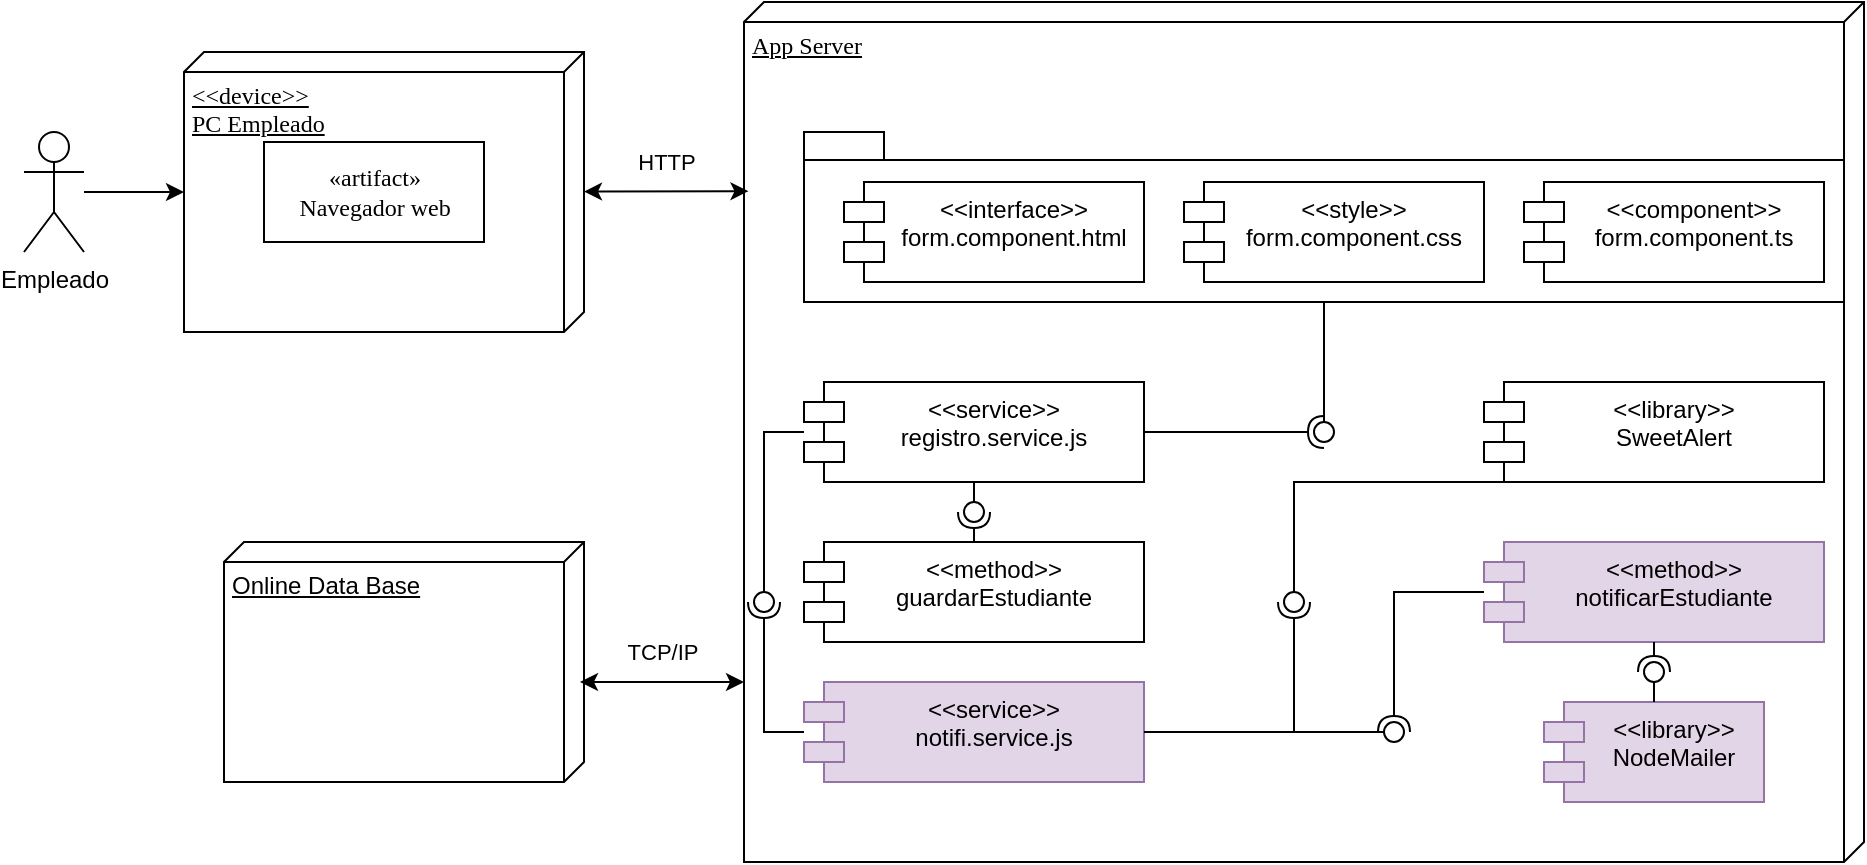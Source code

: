 <mxfile version="22.1.3" type="github">
  <diagram name="Page-1" id="5f0bae14-7c28-e335-631c-24af17079c00">
    <mxGraphModel dx="1687" dy="853" grid="1" gridSize="10" guides="1" tooltips="1" connect="1" arrows="1" fold="1" page="1" pageScale="1" pageWidth="1100" pageHeight="850" background="none" math="0" shadow="0">
      <root>
        <mxCell id="0" />
        <mxCell id="1" parent="0" />
        <mxCell id="39150e848f15840c-1" value="&amp;lt;&amp;lt;device&amp;gt;&amp;gt;&lt;br&gt;PC Empleado" style="verticalAlign=top;align=left;spacingTop=8;spacingLeft=2;spacingRight=12;shape=cube;size=10;direction=south;fontStyle=4;html=1;rounded=0;shadow=0;comic=0;labelBackgroundColor=none;strokeWidth=1;fontFamily=Verdana;fontSize=12" parent="1" vertex="1">
          <mxGeometry x="120" y="95" width="200" height="140" as="geometry" />
        </mxCell>
        <mxCell id="39150e848f15840c-2" value="App Server" style="verticalAlign=top;align=left;spacingTop=8;spacingLeft=2;spacingRight=12;shape=cube;size=10;direction=south;fontStyle=4;html=1;rounded=0;shadow=0;comic=0;labelBackgroundColor=none;strokeWidth=1;fontFamily=Verdana;fontSize=12" parent="1" vertex="1">
          <mxGeometry x="400" y="70" width="560" height="430" as="geometry" />
        </mxCell>
        <mxCell id="39150e848f15840c-4" value="«artifact»&lt;br&gt;Navegador web" style="html=1;rounded=0;shadow=0;comic=0;labelBackgroundColor=none;strokeWidth=1;fontFamily=Verdana;fontSize=12;align=center;" parent="1" vertex="1">
          <mxGeometry x="160" y="140" width="110" height="50" as="geometry" />
        </mxCell>
        <mxCell id="j6kh5TIL4cwImSu9_BoX-1" value="Empleado" style="shape=umlActor;verticalLabelPosition=bottom;verticalAlign=top;html=1;outlineConnect=0;" vertex="1" parent="1">
          <mxGeometry x="40" y="135" width="30" height="60" as="geometry" />
        </mxCell>
        <mxCell id="j6kh5TIL4cwImSu9_BoX-3" value="" style="endArrow=classic;startArrow=classic;html=1;rounded=0;entryX=0.22;entryY=0.996;entryDx=0;entryDy=0;entryPerimeter=0;" edge="1" parent="1" source="39150e848f15840c-1" target="39150e848f15840c-2">
          <mxGeometry width="50" height="50" relative="1" as="geometry">
            <mxPoint x="460" y="220" as="sourcePoint" />
            <mxPoint x="510" y="170" as="targetPoint" />
          </mxGeometry>
        </mxCell>
        <mxCell id="j6kh5TIL4cwImSu9_BoX-39" value="HTTP" style="edgeLabel;html=1;align=center;verticalAlign=middle;resizable=0;points=[];" vertex="1" connectable="0" parent="j6kh5TIL4cwImSu9_BoX-3">
          <mxGeometry x="0.003" y="1" relative="1" as="geometry">
            <mxPoint y="-14" as="offset" />
          </mxGeometry>
        </mxCell>
        <mxCell id="j6kh5TIL4cwImSu9_BoX-4" value="" style="shape=folder;fontStyle=1;spacingTop=10;tabWidth=40;tabHeight=14;tabPosition=left;html=1;whiteSpace=wrap;" vertex="1" parent="1">
          <mxGeometry x="430" y="135" width="520" height="85" as="geometry" />
        </mxCell>
        <mxCell id="j6kh5TIL4cwImSu9_BoX-5" value="&amp;lt;&amp;lt;interface&amp;gt;&amp;gt;&lt;br&gt;form.component.html" style="shape=module;align=left;spacingLeft=20;align=center;verticalAlign=top;whiteSpace=wrap;html=1;" vertex="1" parent="1">
          <mxGeometry x="450" y="160" width="150" height="50" as="geometry" />
        </mxCell>
        <mxCell id="j6kh5TIL4cwImSu9_BoX-8" value="&amp;lt;&amp;lt;style&amp;gt;&amp;gt;&lt;br&gt;form.component.css" style="shape=module;align=left;spacingLeft=20;align=center;verticalAlign=top;whiteSpace=wrap;html=1;" vertex="1" parent="1">
          <mxGeometry x="620" y="160" width="150" height="50" as="geometry" />
        </mxCell>
        <mxCell id="j6kh5TIL4cwImSu9_BoX-9" value="&amp;lt;&amp;lt;component&amp;gt;&amp;gt;&lt;br&gt;form.component.ts" style="shape=module;align=left;spacingLeft=20;align=center;verticalAlign=top;whiteSpace=wrap;html=1;" vertex="1" parent="1">
          <mxGeometry x="790" y="160" width="150" height="50" as="geometry" />
        </mxCell>
        <mxCell id="j6kh5TIL4cwImSu9_BoX-10" value="&amp;lt;&amp;lt;service&amp;gt;&amp;gt;&lt;br&gt;registro.service.js" style="shape=module;align=left;spacingLeft=20;align=center;verticalAlign=top;whiteSpace=wrap;html=1;" vertex="1" parent="1">
          <mxGeometry x="430" y="260" width="170" height="50" as="geometry" />
        </mxCell>
        <mxCell id="j6kh5TIL4cwImSu9_BoX-11" value="&amp;lt;&amp;lt;service&amp;gt;&amp;gt;&lt;br&gt;notifi.service.js" style="shape=module;align=left;spacingLeft=20;align=center;verticalAlign=top;whiteSpace=wrap;html=1;fillColor=#e1d5e7;strokeColor=#9673a6;" vertex="1" parent="1">
          <mxGeometry x="430" y="410" width="170" height="50" as="geometry" />
        </mxCell>
        <mxCell id="j6kh5TIL4cwImSu9_BoX-12" value="&amp;lt;&amp;lt;method&amp;gt;&amp;gt;&lt;br&gt;guardarEstudiante" style="shape=module;align=left;spacingLeft=20;align=center;verticalAlign=top;whiteSpace=wrap;html=1;" vertex="1" parent="1">
          <mxGeometry x="430" y="340" width="170" height="50" as="geometry" />
        </mxCell>
        <mxCell id="j6kh5TIL4cwImSu9_BoX-13" value="" style="rounded=0;orthogonalLoop=1;jettySize=auto;html=1;endArrow=halfCircle;endFill=0;endSize=6;strokeWidth=1;sketch=0;" edge="1" target="j6kh5TIL4cwImSu9_BoX-15" parent="1" source="j6kh5TIL4cwImSu9_BoX-10">
          <mxGeometry relative="1" as="geometry">
            <mxPoint x="700" y="255" as="sourcePoint" />
          </mxGeometry>
        </mxCell>
        <mxCell id="j6kh5TIL4cwImSu9_BoX-14" value="" style="rounded=0;orthogonalLoop=1;jettySize=auto;html=1;endArrow=oval;endFill=0;sketch=0;sourcePerimeterSpacing=0;targetPerimeterSpacing=0;endSize=10;exitX=0.5;exitY=1;exitDx=0;exitDy=0;exitPerimeter=0;" edge="1" target="j6kh5TIL4cwImSu9_BoX-15" parent="1" source="j6kh5TIL4cwImSu9_BoX-4">
          <mxGeometry relative="1" as="geometry">
            <mxPoint x="660" y="255" as="sourcePoint" />
          </mxGeometry>
        </mxCell>
        <mxCell id="j6kh5TIL4cwImSu9_BoX-15" value="" style="ellipse;whiteSpace=wrap;html=1;align=center;aspect=fixed;fillColor=none;strokeColor=none;resizable=0;perimeter=centerPerimeter;rotatable=0;allowArrows=0;points=[];outlineConnect=1;" vertex="1" parent="1">
          <mxGeometry x="685" y="280" width="10" height="10" as="geometry" />
        </mxCell>
        <mxCell id="j6kh5TIL4cwImSu9_BoX-18" value="&amp;lt;&amp;lt;library&amp;gt;&amp;gt;&lt;br&gt;SweetAlert" style="shape=module;align=left;spacingLeft=20;align=center;verticalAlign=top;whiteSpace=wrap;html=1;" vertex="1" parent="1">
          <mxGeometry x="770" y="260" width="170" height="50" as="geometry" />
        </mxCell>
        <mxCell id="j6kh5TIL4cwImSu9_BoX-19" value="&amp;lt;&amp;lt;library&amp;gt;&amp;gt;&lt;br&gt;NodeMailer" style="shape=module;align=left;spacingLeft=20;align=center;verticalAlign=top;whiteSpace=wrap;html=1;fillColor=#e1d5e7;strokeColor=#9673a6;" vertex="1" parent="1">
          <mxGeometry x="800" y="420" width="110" height="50" as="geometry" />
        </mxCell>
        <mxCell id="j6kh5TIL4cwImSu9_BoX-20" value="&amp;lt;&amp;lt;method&amp;gt;&amp;gt;&lt;br&gt;notificarEstudiante" style="shape=module;align=left;spacingLeft=20;align=center;verticalAlign=top;whiteSpace=wrap;html=1;fillColor=#e1d5e7;strokeColor=#9673a6;" vertex="1" parent="1">
          <mxGeometry x="770" y="340" width="170" height="50" as="geometry" />
        </mxCell>
        <mxCell id="j6kh5TIL4cwImSu9_BoX-21" value="" style="rounded=0;orthogonalLoop=1;jettySize=auto;html=1;endArrow=halfCircle;endFill=0;endSize=6;strokeWidth=1;sketch=0;" edge="1" target="j6kh5TIL4cwImSu9_BoX-23" parent="1" source="j6kh5TIL4cwImSu9_BoX-12">
          <mxGeometry relative="1" as="geometry">
            <mxPoint x="700" y="395" as="sourcePoint" />
          </mxGeometry>
        </mxCell>
        <mxCell id="j6kh5TIL4cwImSu9_BoX-22" value="" style="rounded=0;orthogonalLoop=1;jettySize=auto;html=1;endArrow=oval;endFill=0;sketch=0;sourcePerimeterSpacing=0;targetPerimeterSpacing=0;endSize=10;" edge="1" target="j6kh5TIL4cwImSu9_BoX-23" parent="1" source="j6kh5TIL4cwImSu9_BoX-10">
          <mxGeometry relative="1" as="geometry">
            <mxPoint x="660" y="395" as="sourcePoint" />
          </mxGeometry>
        </mxCell>
        <mxCell id="j6kh5TIL4cwImSu9_BoX-23" value="" style="ellipse;whiteSpace=wrap;html=1;align=center;aspect=fixed;fillColor=none;strokeColor=none;resizable=0;perimeter=centerPerimeter;rotatable=0;allowArrows=0;points=[];outlineConnect=1;" vertex="1" parent="1">
          <mxGeometry x="510" y="320" width="10" height="10" as="geometry" />
        </mxCell>
        <mxCell id="j6kh5TIL4cwImSu9_BoX-24" value="" style="rounded=0;orthogonalLoop=1;jettySize=auto;html=1;endArrow=halfCircle;endFill=0;endSize=6;strokeWidth=1;sketch=0;" edge="1" target="j6kh5TIL4cwImSu9_BoX-26" parent="1" source="j6kh5TIL4cwImSu9_BoX-11">
          <mxGeometry relative="1" as="geometry">
            <mxPoint x="430" y="395" as="sourcePoint" />
            <Array as="points">
              <mxPoint x="410" y="435" />
            </Array>
          </mxGeometry>
        </mxCell>
        <mxCell id="j6kh5TIL4cwImSu9_BoX-25" value="" style="rounded=0;orthogonalLoop=1;jettySize=auto;html=1;endArrow=oval;endFill=0;sketch=0;sourcePerimeterSpacing=0;targetPerimeterSpacing=0;endSize=10;" edge="1" target="j6kh5TIL4cwImSu9_BoX-26" parent="1" source="j6kh5TIL4cwImSu9_BoX-10">
          <mxGeometry relative="1" as="geometry">
            <mxPoint x="390" y="395" as="sourcePoint" />
            <Array as="points">
              <mxPoint x="410" y="285" />
            </Array>
          </mxGeometry>
        </mxCell>
        <mxCell id="j6kh5TIL4cwImSu9_BoX-26" value="" style="ellipse;whiteSpace=wrap;html=1;align=center;aspect=fixed;fillColor=none;strokeColor=none;resizable=0;perimeter=centerPerimeter;rotatable=0;allowArrows=0;points=[];outlineConnect=1;" vertex="1" parent="1">
          <mxGeometry x="405" y="365" width="10" height="10" as="geometry" />
        </mxCell>
        <mxCell id="j6kh5TIL4cwImSu9_BoX-27" value="" style="rounded=0;orthogonalLoop=1;jettySize=auto;html=1;endArrow=halfCircle;endFill=0;endSize=6;strokeWidth=1;sketch=0;" edge="1" target="j6kh5TIL4cwImSu9_BoX-29" parent="1" source="j6kh5TIL4cwImSu9_BoX-20">
          <mxGeometry relative="1" as="geometry">
            <mxPoint x="725" y="385" as="sourcePoint" />
            <Array as="points">
              <mxPoint x="725" y="365" />
            </Array>
          </mxGeometry>
        </mxCell>
        <mxCell id="j6kh5TIL4cwImSu9_BoX-28" value="" style="rounded=0;orthogonalLoop=1;jettySize=auto;html=1;endArrow=oval;endFill=0;sketch=0;sourcePerimeterSpacing=0;targetPerimeterSpacing=0;endSize=10;" edge="1" target="j6kh5TIL4cwImSu9_BoX-29" parent="1" source="j6kh5TIL4cwImSu9_BoX-11">
          <mxGeometry relative="1" as="geometry">
            <mxPoint x="685" y="385" as="sourcePoint" />
          </mxGeometry>
        </mxCell>
        <mxCell id="j6kh5TIL4cwImSu9_BoX-29" value="" style="ellipse;whiteSpace=wrap;html=1;align=center;aspect=fixed;fillColor=none;strokeColor=none;resizable=0;perimeter=centerPerimeter;rotatable=0;allowArrows=0;points=[];outlineConnect=1;" vertex="1" parent="1">
          <mxGeometry x="720" y="430" width="10" height="10" as="geometry" />
        </mxCell>
        <mxCell id="j6kh5TIL4cwImSu9_BoX-30" value="" style="rounded=0;orthogonalLoop=1;jettySize=auto;html=1;endArrow=halfCircle;endFill=0;endSize=6;strokeWidth=1;sketch=0;" edge="1" target="j6kh5TIL4cwImSu9_BoX-32" parent="1" source="j6kh5TIL4cwImSu9_BoX-11">
          <mxGeometry relative="1" as="geometry">
            <mxPoint x="685" y="345" as="sourcePoint" />
            <Array as="points">
              <mxPoint x="675" y="435" />
            </Array>
          </mxGeometry>
        </mxCell>
        <mxCell id="j6kh5TIL4cwImSu9_BoX-31" value="" style="rounded=0;orthogonalLoop=1;jettySize=auto;html=1;endArrow=oval;endFill=0;sketch=0;sourcePerimeterSpacing=0;targetPerimeterSpacing=0;endSize=10;exitX=0;exitY=1;exitDx=10;exitDy=0;exitPerimeter=0;" edge="1" target="j6kh5TIL4cwImSu9_BoX-32" parent="1" source="j6kh5TIL4cwImSu9_BoX-18">
          <mxGeometry relative="1" as="geometry">
            <mxPoint x="645" y="345" as="sourcePoint" />
            <Array as="points">
              <mxPoint x="675" y="310" />
            </Array>
          </mxGeometry>
        </mxCell>
        <mxCell id="j6kh5TIL4cwImSu9_BoX-32" value="" style="ellipse;whiteSpace=wrap;html=1;align=center;aspect=fixed;fillColor=none;strokeColor=none;resizable=0;perimeter=centerPerimeter;rotatable=0;allowArrows=0;points=[];outlineConnect=1;" vertex="1" parent="1">
          <mxGeometry x="670" y="365" width="10" height="10" as="geometry" />
        </mxCell>
        <mxCell id="j6kh5TIL4cwImSu9_BoX-33" value="" style="rounded=0;orthogonalLoop=1;jettySize=auto;html=1;endArrow=halfCircle;endFill=0;endSize=6;strokeWidth=1;sketch=0;" edge="1" target="j6kh5TIL4cwImSu9_BoX-35" parent="1" source="j6kh5TIL4cwImSu9_BoX-20">
          <mxGeometry relative="1" as="geometry">
            <mxPoint x="850" y="555" as="sourcePoint" />
          </mxGeometry>
        </mxCell>
        <mxCell id="j6kh5TIL4cwImSu9_BoX-34" value="" style="rounded=0;orthogonalLoop=1;jettySize=auto;html=1;endArrow=oval;endFill=0;sketch=0;sourcePerimeterSpacing=0;targetPerimeterSpacing=0;endSize=10;" edge="1" target="j6kh5TIL4cwImSu9_BoX-35" parent="1" source="j6kh5TIL4cwImSu9_BoX-19">
          <mxGeometry relative="1" as="geometry">
            <mxPoint x="810" y="555" as="sourcePoint" />
          </mxGeometry>
        </mxCell>
        <mxCell id="j6kh5TIL4cwImSu9_BoX-35" value="" style="ellipse;whiteSpace=wrap;html=1;align=center;aspect=fixed;fillColor=none;strokeColor=none;resizable=0;perimeter=centerPerimeter;rotatable=0;allowArrows=0;points=[];outlineConnect=1;" vertex="1" parent="1">
          <mxGeometry x="850" y="400" width="10" height="10" as="geometry" />
        </mxCell>
        <mxCell id="j6kh5TIL4cwImSu9_BoX-36" value="" style="endArrow=classic;html=1;rounded=0;" edge="1" parent="1" source="j6kh5TIL4cwImSu9_BoX-1" target="39150e848f15840c-1">
          <mxGeometry width="50" height="50" relative="1" as="geometry">
            <mxPoint x="20" y="370" as="sourcePoint" />
            <mxPoint x="70" y="320" as="targetPoint" />
          </mxGeometry>
        </mxCell>
        <mxCell id="j6kh5TIL4cwImSu9_BoX-37" value="Online Data Base" style="verticalAlign=top;align=left;spacingTop=8;spacingLeft=2;spacingRight=12;shape=cube;size=10;direction=south;fontStyle=4;html=1;whiteSpace=wrap;" vertex="1" parent="1">
          <mxGeometry x="140" y="340" width="180" height="120" as="geometry" />
        </mxCell>
        <mxCell id="j6kh5TIL4cwImSu9_BoX-40" value="" style="endArrow=classic;startArrow=classic;html=1;rounded=0;entryX=0.22;entryY=0.996;entryDx=0;entryDy=0;entryPerimeter=0;" edge="1" parent="1">
          <mxGeometry width="50" height="50" relative="1" as="geometry">
            <mxPoint x="318" y="410" as="sourcePoint" />
            <mxPoint x="400" y="410" as="targetPoint" />
          </mxGeometry>
        </mxCell>
        <mxCell id="j6kh5TIL4cwImSu9_BoX-41" value="TCP/IP" style="edgeLabel;html=1;align=center;verticalAlign=middle;resizable=0;points=[];" vertex="1" connectable="0" parent="j6kh5TIL4cwImSu9_BoX-40">
          <mxGeometry x="0.003" y="1" relative="1" as="geometry">
            <mxPoint y="-14" as="offset" />
          </mxGeometry>
        </mxCell>
      </root>
    </mxGraphModel>
  </diagram>
</mxfile>
